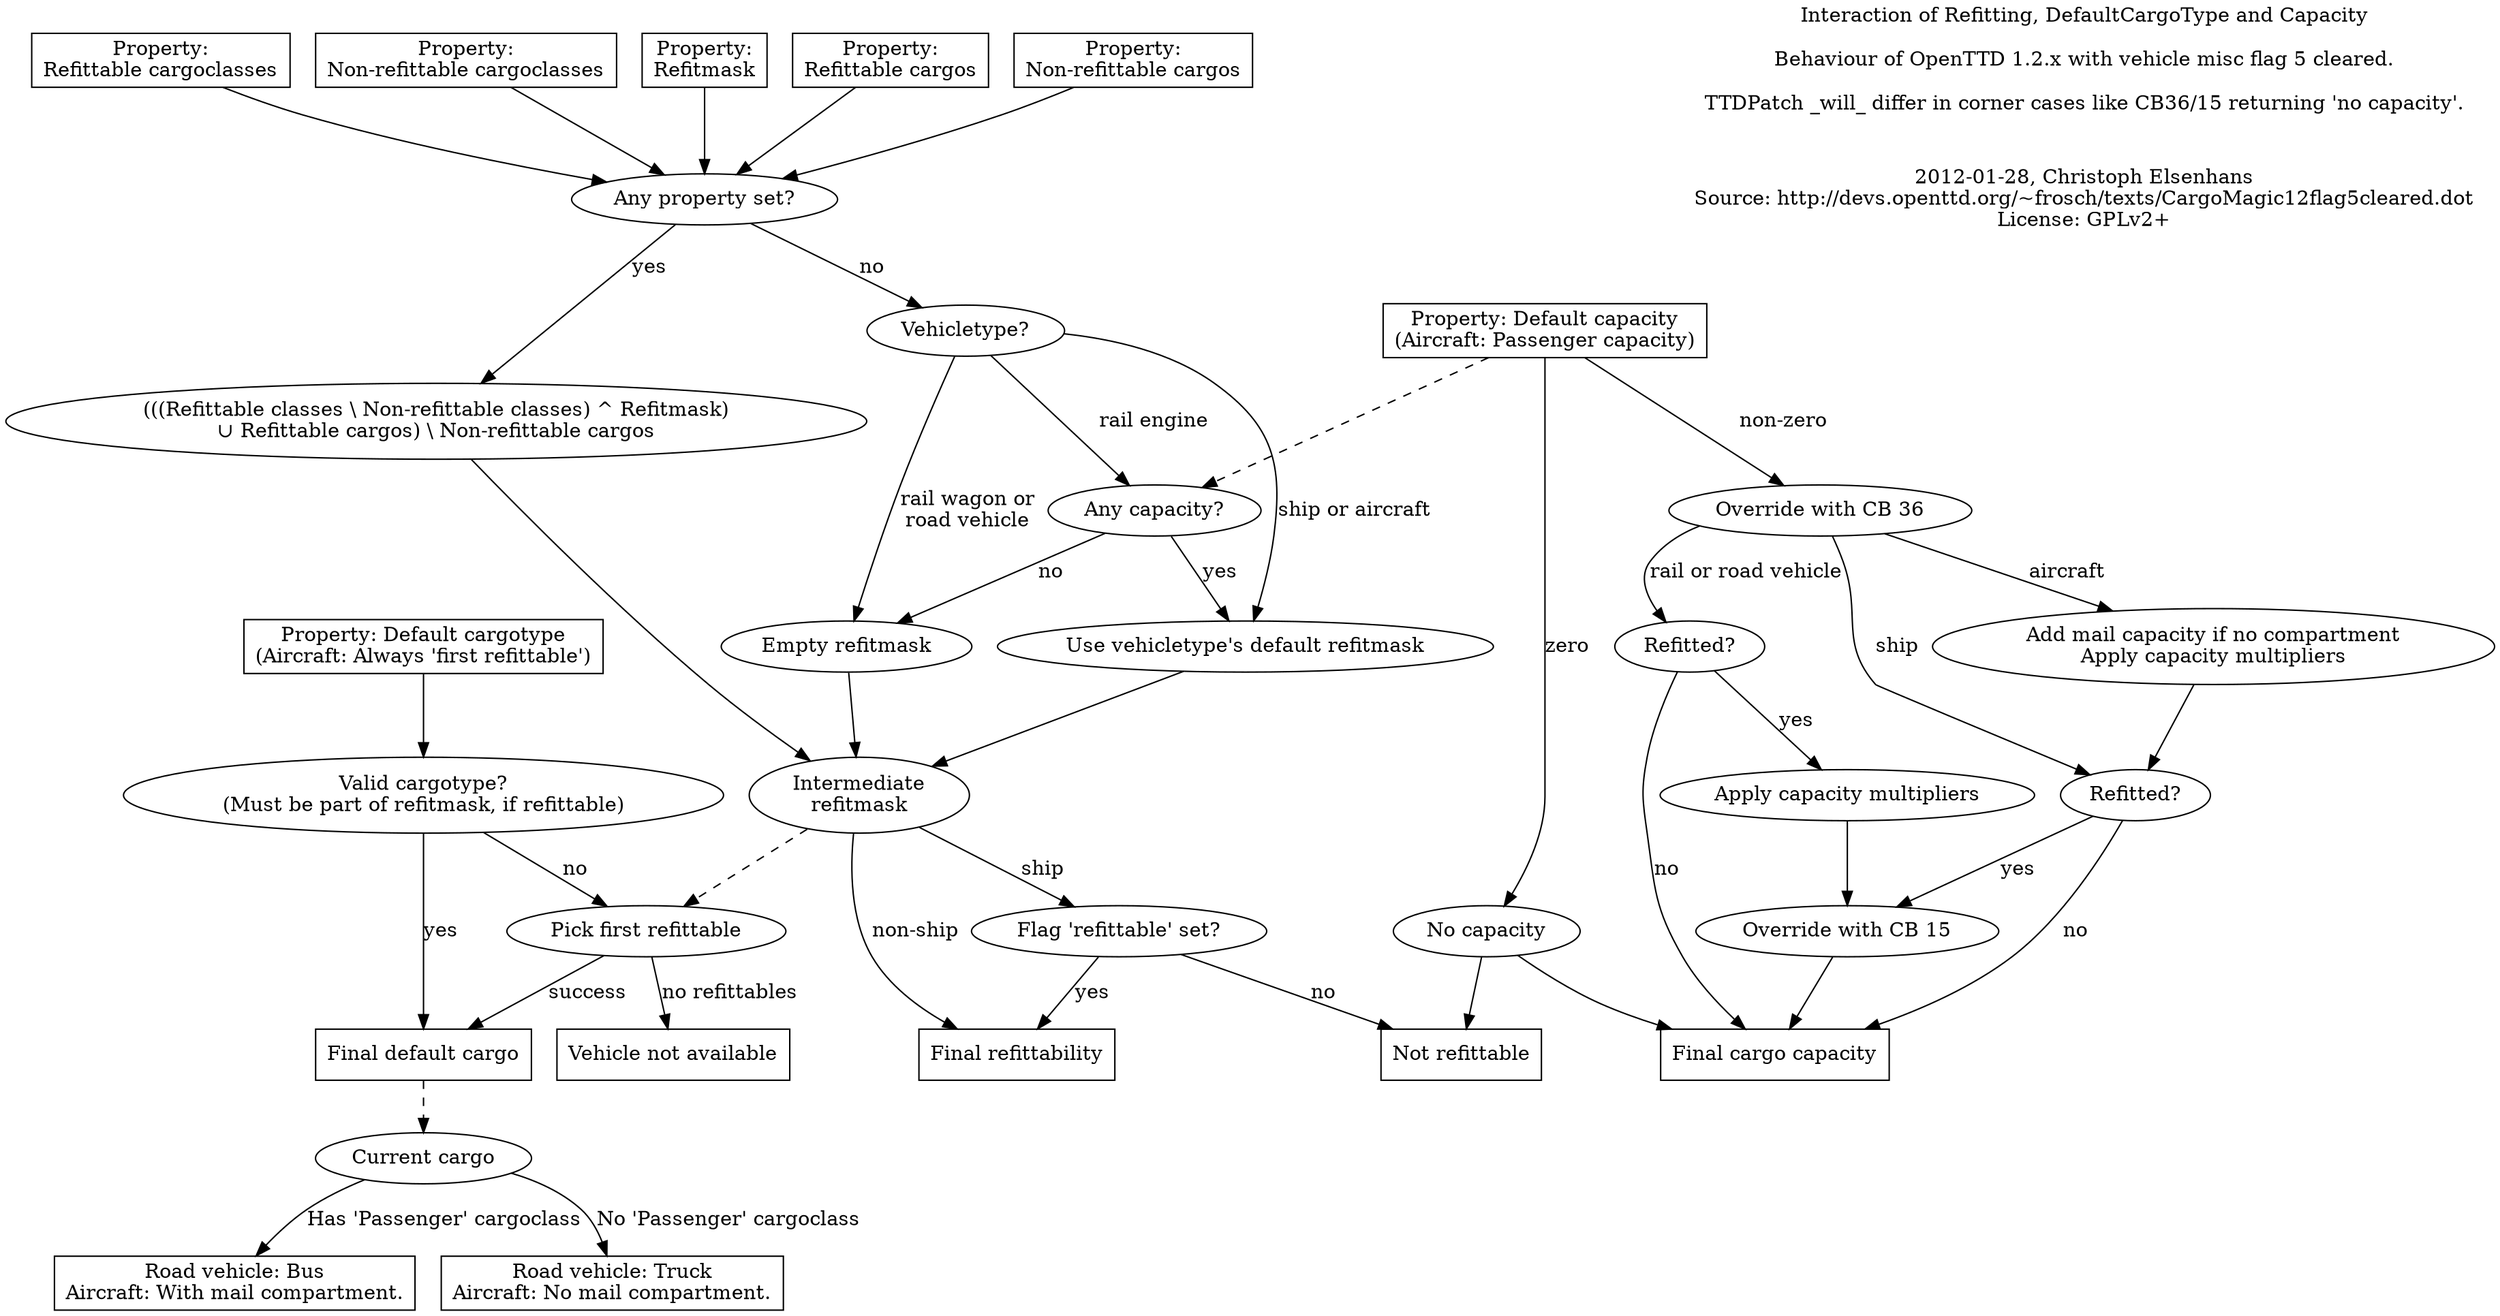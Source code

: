 #!dot -O -Tpng
#
# Copyright 2010 Christoph Elsenhans
#
# This program is free software; you can redistribute it and/or modify
# it under the terms of the GNU General Public License as published by
# the Free Software Foundation; either version 2 of the License, or
# (at your option) any later version.
#
# This program is distributed in the hope that it will be useful,
# but WITHOUT ANY WARRANTY; without even the implied warranty of
# MERCHANTABILITY or FITNESS FOR A PARTICULAR PURPOSE.  See the
# GNU General Public License for more details.
#
# You should have received a copy of the GNU General Public License
# along with this program; if not, write to the Free Software
# Foundation, Inc., 675 Mass Ave, Cambridge, MA 02139, USA.
#

digraph CargoMagic {
  PDC [shape=box label="Property: Default cargotype\n(Aircraft: Always 'first refittable')"]
  PPC [shape=box label="Property:\nRefittable cargoclasses"]
  PNC [shape=box label="Property:\nNon-refittable cargoclasses"]
  PRM [shape=box label="Property:\nRefitmask"]
  PEI [shape=box label="Property:\nRefittable cargos"]
  PEE [shape=box label="Property:\nNon-refittable cargos"]
  PCC [shape=box label="Property: Default capacity\n(Aircraft: Passenger capacity)"]

  FRM [shape=box label="Final refittability"]
  FDC [shape=box label="Final default cargo"]
  FNA [shape=box label="Vehicle not available"]
  FNRM [shape="box" label="Not refittable"]


  FCC [shape=box label="Final cargo capacity"]

  A [label="Any property set?"]
  PRM -> A
  PPC -> A
  PNC -> A
  PEI -> A
  PEE -> A

  B [label="(((Refittable classes \\ Non-refittable classes) ^ Refitmask)\n\
∪ Refittable cargos) \\ Non-refittable cargos"]
  A -> B [label="yes"]
  B -> IRM

  IRM [label="Intermediate\nrefitmask"]
  IRM -> FRM [label="non-ship"]
  IRM -> SRM [label="ship"]

  SRM [label="Flag 'refittable' set?"]
  SRM -> FRM [label="yes"]
  SRM -> FNRM [label="no"]

  ERM [label="Empty refitmask"]
  ERM -> IRM

  A -> C [label="no"]

  C [label="Vehicletype?"]
  C -> DRAIL [label="rail engine"]

  PCC -> DRAIL [style="dashed"]
  DRAIL [label="Any capacity?"]
  DRAIL -> DRM [label="yes"]
  DRAIL -> ERM [label="no"]
  
  C -> ERM [label="rail wagon or\nroad vehicle"]
  C -> DRM [label="ship or aircraft"]

  DRM [label="Use vehicletype's default refitmask"]
  DRM -> IRM

  PDC -> H
  H [label="Valid cargotype?\n\
(Must be part of refitmask, if refittable)"]
  H -> FDC [label="yes"]
  H -> G [label="no"]

  IRM -> G [style="dashed"]
  G [label="Pick first refittable"]
  G -> FDC [label="success"]
  G -> FNA [label="no refittables"]

  FDC -> CC [style="dashed"]
  CC [label="Current cargo"]

  PAX [shape=box label="Road vehicle: Bus\nAircraft: With mail compartment."]
  CC -> PAX [label="Has 'Passenger' cargoclass"]

  NPAX [shape=box label="Road vehicle: Truck\nAircraft: No mail compartment."]
  CC -> NPAX [label="No 'Passenger' cargoclass"]

  NOC [label="No capacity"]
  NOC -> FNRM
  NOC -> FCC

  PCC -> NOC [label="zero"]
  PCC -> L [label="non-zero"]

  L [label="Override with CB 36"]
  L -> AIRC [label="aircraft"]
  L -> NOCAPMULT [label="ship"]
  L -> NAIR [label="rail or road vehicle"]

  NAIR [label="Refitted?"]
  NAIR -> FCC [label="no"]
  NAIR -> M [label="yes"]

  AIRC [label="Add mail capacity if no compartment\nApply capacity multipliers"]
  AIRC -> NOCAPMULT
  NOCAPMULT [label="Refitted?"]
  NOCAPMULT -> N [label="yes"]
  NOCAPMULT -> FCC [label="no"]

  M [label="Apply capacity multipliers"]
  M -> N

  N [label="Override with CB 15"]
  N -> FCC

# Tell me how to do it better :)
  SEPARATOR [shape=none label="                                                           "]

  TITLE [shape=none margin=0 label="\
Interaction of Refitting, DefaultCargoType and Capacity\n\n\
Behaviour of OpenTTD 1.2.x with vehicle misc flag 5 cleared.\n\n\
TTDPatch _will_ differ in corner cases like CB36/15 returning 'no capacity'."]

  ABOUT [shape=none margin=0 label="\
2012-01-28, Christoph Elsenhans\n\
Source: http://devs.openttd.org/~frosch/texts/CargoMagic12flag5cleared.dot\n\
License: GPLv2+"]

  TITLE -> ABOUT [style=invis]
}
